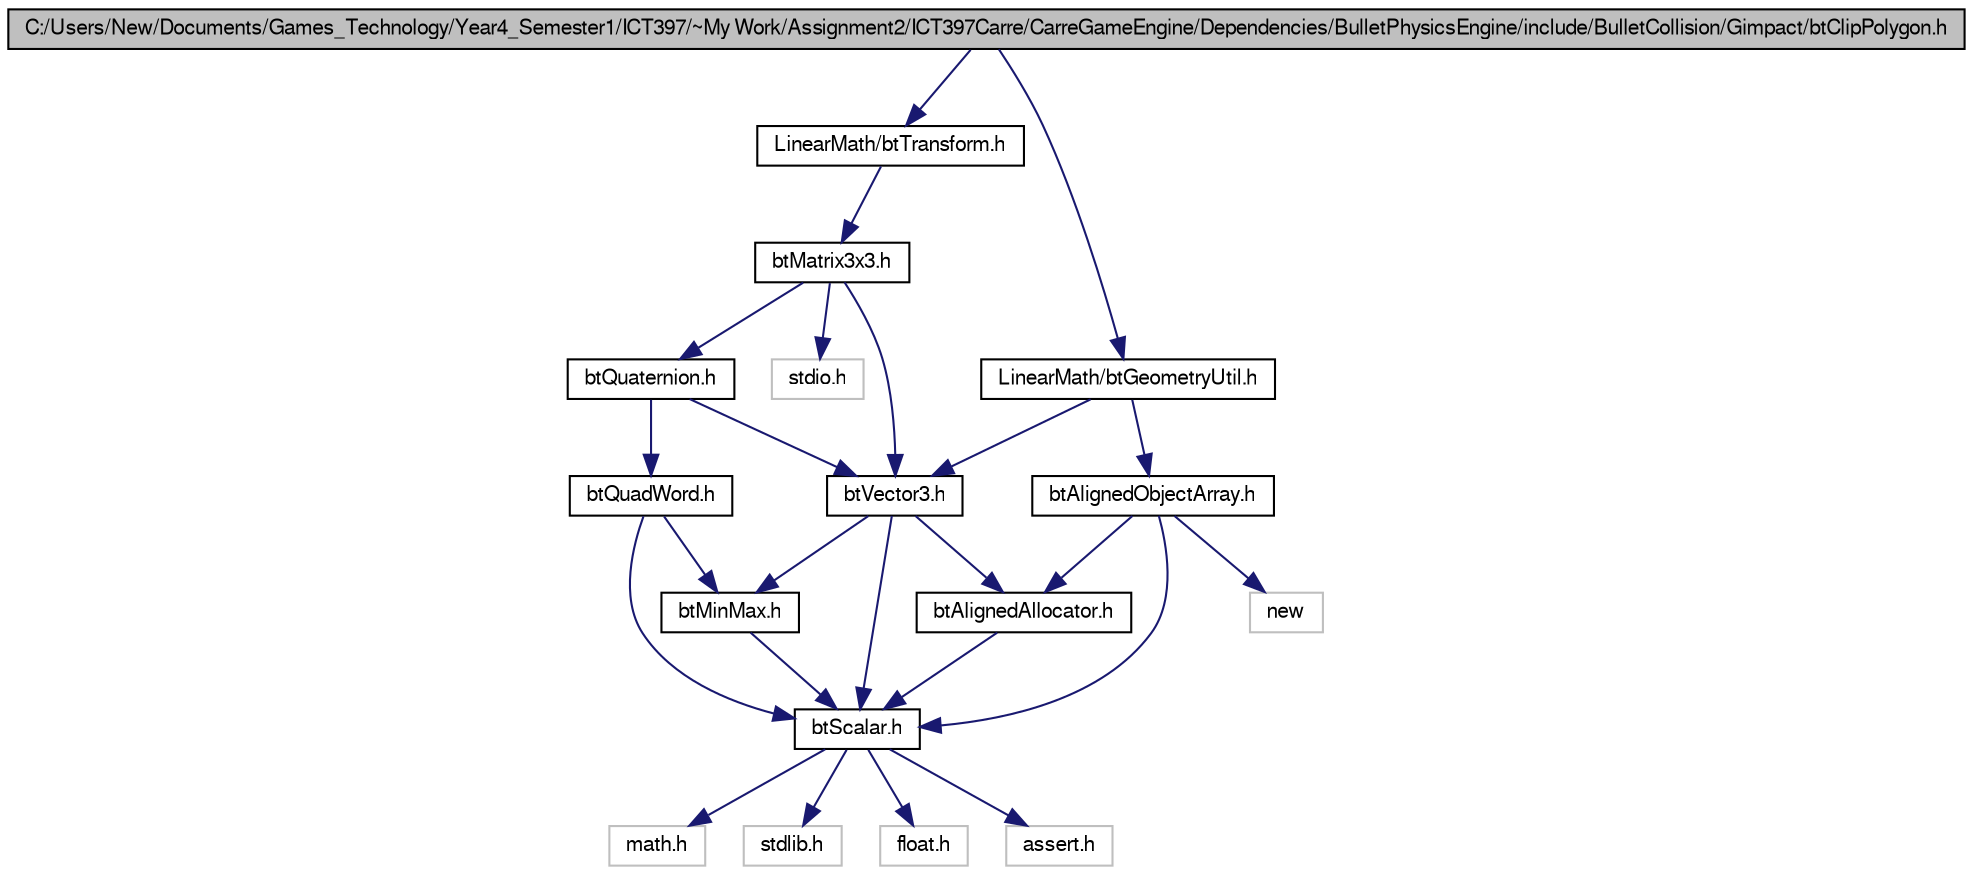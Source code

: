 digraph G
{
  bgcolor="transparent";
  edge [fontname="FreeSans",fontsize=10,labelfontname="FreeSans",labelfontsize=10];
  node [fontname="FreeSans",fontsize=10,shape=record];
  Node1 [label="C:/Users/New/Documents/Games_Technology/Year4_Semester1/ICT397/~My Work/Assignment2/ICT397Carre/CarreGameEngine/Dependencies/BulletPhysicsEngine/include/BulletCollision/Gimpact/btClipPolygon.h",height=0.2,width=0.4,color="black", fillcolor="grey75", style="filled" fontcolor="black"];
  Node1 -> Node2 [color="midnightblue",fontsize=10,style="solid"];
  Node2 [label="LinearMath/btTransform.h",height=0.2,width=0.4,color="black",URL="$bt_transform_8h-source.html"];
  Node2 -> Node3 [color="midnightblue",fontsize=10,style="solid"];
  Node3 [label="btMatrix3x3.h",height=0.2,width=0.4,color="black",URL="$bt_matrix3x3_8h-source.html"];
  Node3 -> Node4 [color="midnightblue",fontsize=10,style="solid"];
  Node4 [label="btVector3.h",height=0.2,width=0.4,color="black",URL="$bt_vector3_8h-source.html"];
  Node4 -> Node5 [color="midnightblue",fontsize=10,style="solid"];
  Node5 [label="btScalar.h",height=0.2,width=0.4,color="black",URL="$bt_scalar_8h-source.html"];
  Node5 -> Node6 [color="midnightblue",fontsize=10,style="solid"];
  Node6 [label="math.h",height=0.2,width=0.4,color="grey75"];
  Node5 -> Node7 [color="midnightblue",fontsize=10,style="solid"];
  Node7 [label="stdlib.h",height=0.2,width=0.4,color="grey75"];
  Node5 -> Node8 [color="midnightblue",fontsize=10,style="solid"];
  Node8 [label="float.h",height=0.2,width=0.4,color="grey75"];
  Node5 -> Node9 [color="midnightblue",fontsize=10,style="solid"];
  Node9 [label="assert.h",height=0.2,width=0.4,color="grey75"];
  Node4 -> Node10 [color="midnightblue",fontsize=10,style="solid"];
  Node10 [label="btMinMax.h",height=0.2,width=0.4,color="black",URL="$bt_min_max_8h-source.html"];
  Node10 -> Node5 [color="midnightblue",fontsize=10,style="solid"];
  Node4 -> Node11 [color="midnightblue",fontsize=10,style="solid"];
  Node11 [label="btAlignedAllocator.h",height=0.2,width=0.4,color="black",URL="$bt_aligned_allocator_8h-source.html"];
  Node11 -> Node5 [color="midnightblue",fontsize=10,style="solid"];
  Node3 -> Node12 [color="midnightblue",fontsize=10,style="solid"];
  Node12 [label="btQuaternion.h",height=0.2,width=0.4,color="black",URL="$bt_quaternion_8h-source.html"];
  Node12 -> Node4 [color="midnightblue",fontsize=10,style="solid"];
  Node12 -> Node13 [color="midnightblue",fontsize=10,style="solid"];
  Node13 [label="btQuadWord.h",height=0.2,width=0.4,color="black",URL="$bt_quad_word_8h-source.html"];
  Node13 -> Node5 [color="midnightblue",fontsize=10,style="solid"];
  Node13 -> Node10 [color="midnightblue",fontsize=10,style="solid"];
  Node3 -> Node14 [color="midnightblue",fontsize=10,style="solid"];
  Node14 [label="stdio.h",height=0.2,width=0.4,color="grey75"];
  Node1 -> Node15 [color="midnightblue",fontsize=10,style="solid"];
  Node15 [label="LinearMath/btGeometryUtil.h",height=0.2,width=0.4,color="black",URL="$bt_geometry_util_8h-source.html"];
  Node15 -> Node4 [color="midnightblue",fontsize=10,style="solid"];
  Node15 -> Node16 [color="midnightblue",fontsize=10,style="solid"];
  Node16 [label="btAlignedObjectArray.h",height=0.2,width=0.4,color="black",URL="$bt_aligned_object_array_8h-source.html"];
  Node16 -> Node5 [color="midnightblue",fontsize=10,style="solid"];
  Node16 -> Node11 [color="midnightblue",fontsize=10,style="solid"];
  Node16 -> Node17 [color="midnightblue",fontsize=10,style="solid"];
  Node17 [label="new",height=0.2,width=0.4,color="grey75"];
}
